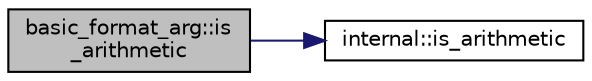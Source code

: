 digraph "basic_format_arg::is_arithmetic"
{
  edge [fontname="Helvetica",fontsize="10",labelfontname="Helvetica",labelfontsize="10"];
  node [fontname="Helvetica",fontsize="10",shape=record];
  rankdir="LR";
  Node1 [label="basic_format_arg::is\l_arithmetic",height=0.2,width=0.4,color="black", fillcolor="grey75", style="filled" fontcolor="black"];
  Node1 -> Node2 [color="midnightblue",fontsize="10",style="solid",fontname="Helvetica"];
  Node2 [label="internal::is_arithmetic",height=0.2,width=0.4,color="black", fillcolor="white", style="filled",URL="$namespaceinternal.html#af9461f1217b7ca9b9b78c05e4f998105"];
}
